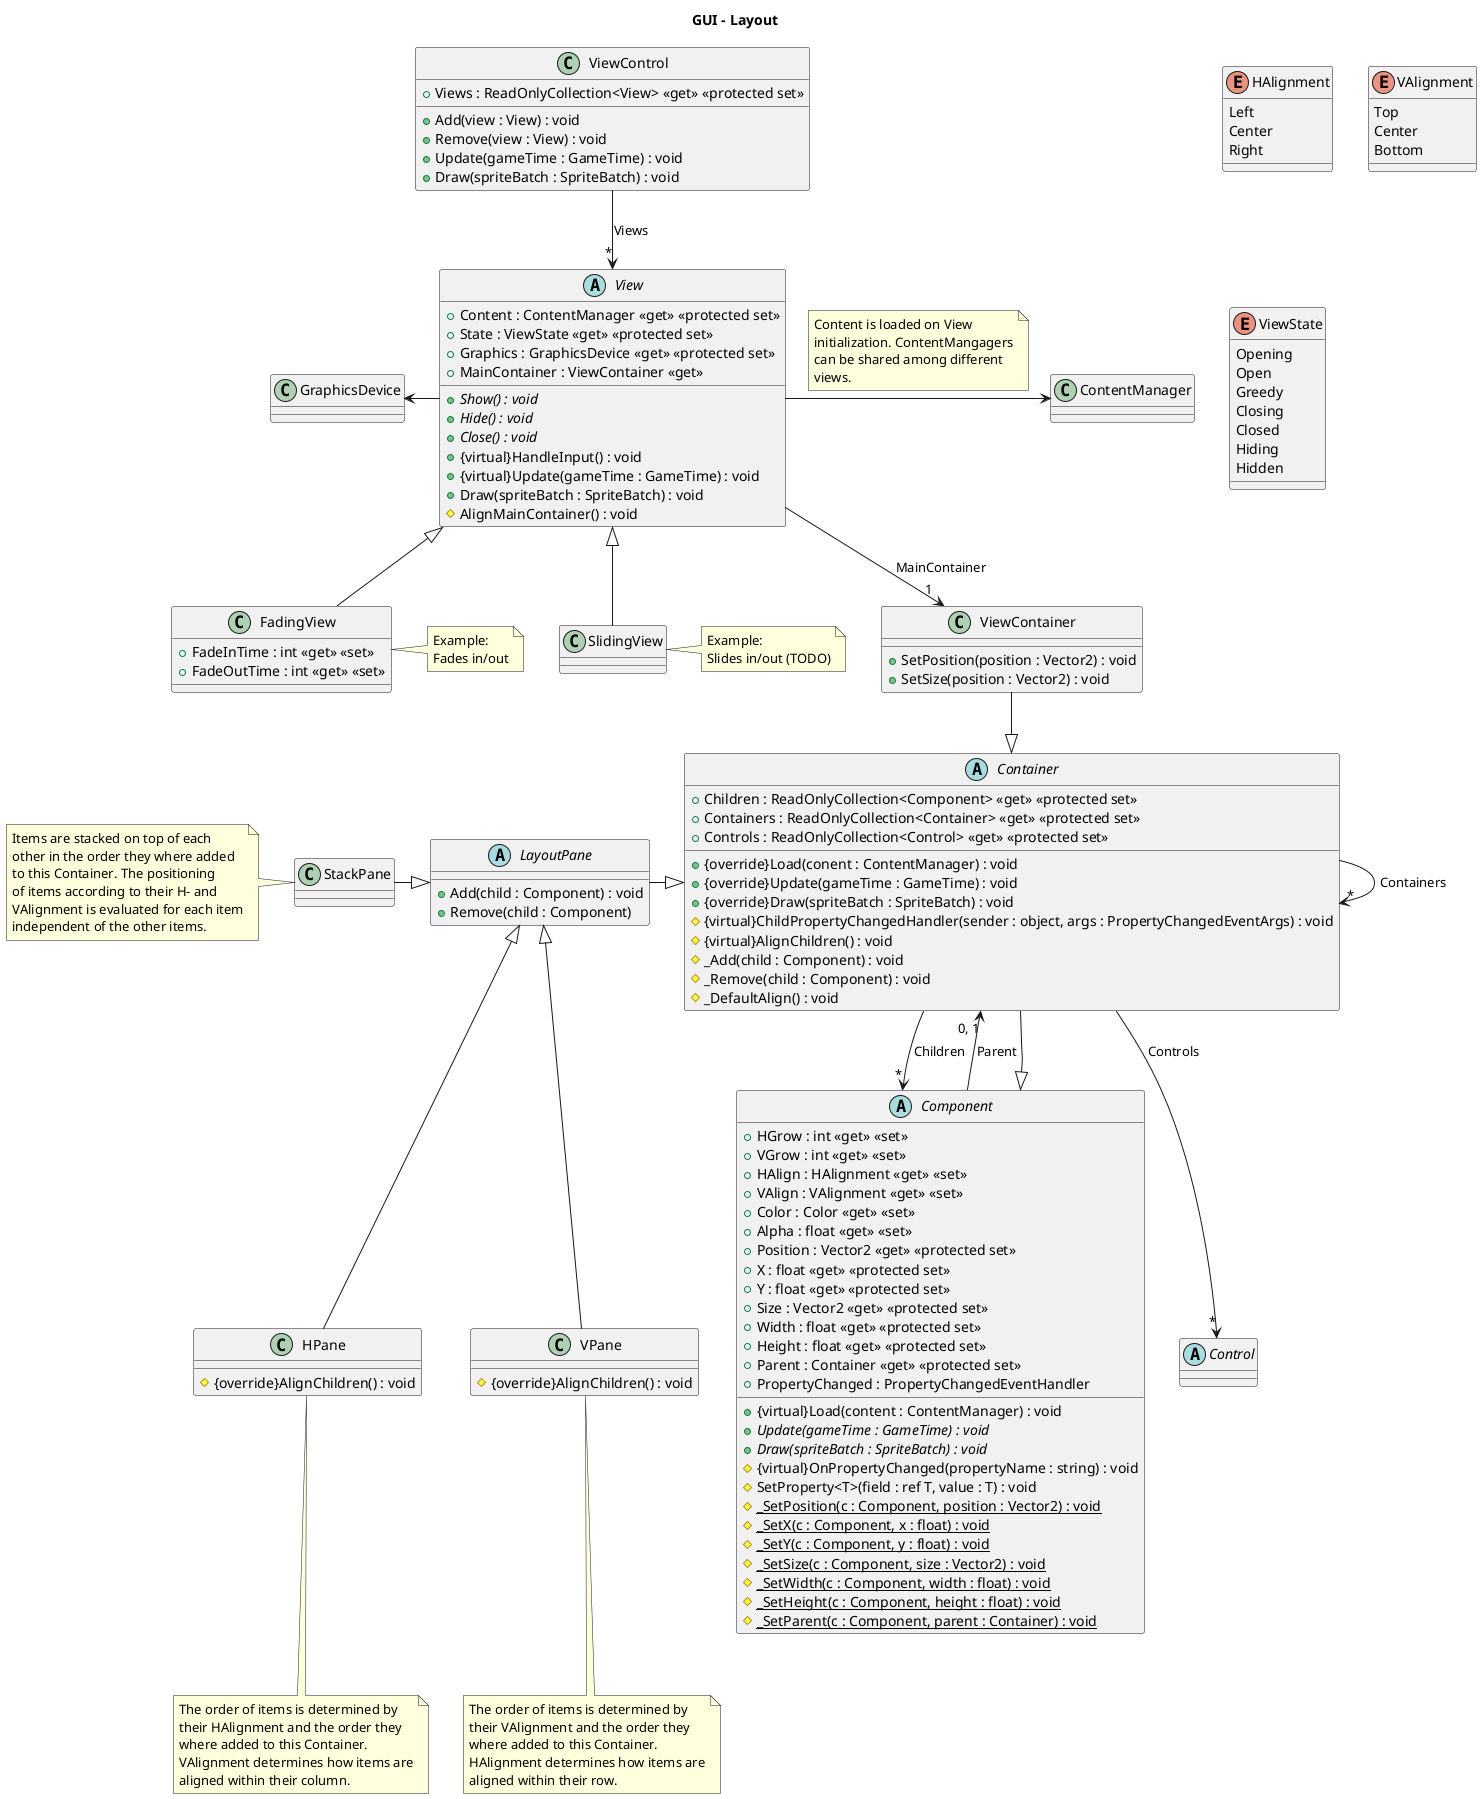 @startuml LayoutPanes
''''''''''
' Page 1 '
''''''''''
title GUI - Layout

enum HAlignment {
    Left
    Center
    Right
}

enum VAlignment {
    Top
    Center
    Bottom
}

enum ViewState {
    Opening
    Open
    Greedy
    Closing
    Closed
    Hiding
    Hidden
}

abstract class View {
    + Content : ContentManager <<get>> <<protected set>>
    + State : ViewState <<get>> <<protected set>>
    + Graphics : GraphicsDevice <<get>> <<protected set>>
    + MainContainer : ViewContainer <<get>>
    + {abstract}Show() : void
    + {abstract}Hide() : void
    + {abstract}Close() : void
    + {virtual}HandleInput() : void
    + {virtual}Update(gameTime : GameTime) : void
    + Draw(spriteBatch : SpriteBatch) : void
    # AlignMainContainer() : void
}

View -left-> GraphicsDevice
View -right-> ContentManager
note top on link
Content is loaded on View
initialization. ContentMangagers
can be shared among different
views.
end note

class FadingView {
    + FadeInTime : int <<get>> <<set>>
    + FadeOutTime : int <<get>> <<set>>    
}

note right: Example:\nFades in/out
FadingView -up-|> View

class SlidingView
note right: Example:\nSlides in/out (TODO)
SlidingView -up-|> View

class ViewControl {
    + Views : ReadOnlyCollection<View> <<get>> <<protected set>>
    + Add(view : View) : void
    + Remove(view : View) : void
    + Update(gameTime : GameTime) : void
    + Draw(spriteBatch : SpriteBatch) : void
}

ViewControl --> "*" View : Views

abstract class Component {
    + HGrow : int <<get>> <<set>>
    + VGrow : int <<get>> <<set>>
    + HAlign : HAlignment <<get>> <<set>>
    + VAlign : VAlignment <<get>> <<set>>
    + Color : Color <<get>> <<set>>
    + Alpha : float <<get>> <<set>>
    + Position : Vector2 <<get>> <<protected set>>
    + X : float <<get>> <<protected set>>
    + Y : float <<get>> <<protected set>>
    + Size : Vector2 <<get>> <<protected set>>
    + Width : float <<get>> <<protected set>>
    + Height : float <<get>> <<protected set>>
    + Parent : Container <<get>> <<protected set>>
    + PropertyChanged : PropertyChangedEventHandler
    + {virtual}Load(content : ContentManager) : void
    + {abstract}Update(gameTime : GameTime) : void
    + {abstract}Draw(spriteBatch : SpriteBatch) : void
    # {virtual}OnPropertyChanged(propertyName : string) : void
    # SetProperty<T>(field : ref T, value : T) : void
    # {static}_SetPosition(c : Component, position : Vector2) : void
    # {static}_SetX(c : Component, x : float) : void
    # {static}_SetY(c : Component, y : float) : void
    # {static}_SetSize(c : Component, size : Vector2) : void
    # {static}_SetWidth(c : Component, width : float) : void
    # {static}_SetHeight(c : Component, height : float) : void
    # {static}_SetParent(c : Component, parent : Container) : void
}

Component --> "0, 1" Container : Parent

abstract class Container {
    + Children : ReadOnlyCollection<Component> <<get>> <<protected set>>
    + Containers : ReadOnlyCollection<Container> <<get>> <<protected set>>
    + Controls : ReadOnlyCollection<Control> <<get>> <<protected set>>
    + {override}Load(conent : ContentManager) : void
    + {override}Update(gameTime : GameTime) : void
    + {override}Draw(spriteBatch : SpriteBatch) : void
    # {virtual}ChildPropertyChangedHandler(sender : object, args : PropertyChangedEventArgs) : void
    # {virtual}AlignChildren() : void
    # _Add(child : Component) : void
    # _Remove(child : Component) : void
    # _DefaultAlign() : void
}

class ViewContainer {
    + SetPosition(position : Vector2) : void
    + SetSize(position : Vector2) : void
}

ViewContainer --|> Container
View --> "1" ViewContainer : MainContainer

abstract class Control
Container -up-|> Component
Container --> "*" Component : Children
Container --> "*" Container : Containers
Container --> "*" Control : Controls

abstract class LayoutPane {
    + Add(child : Component) : void
    + Remove(child : Component)
}

LayoutPane -right-|> Container

class HPane {
    # {override}AlignChildren() : void
}

note bottom
The order of items is determined by
their HAlignment and the order they
where added to this Container.
VAlignment determines how items are
aligned within their column.
end note

class VPane {
    # {override}AlignChildren() : void
}

note bottom
The order of items is determined by
their VAlignment and the order they
where added to this Container.
HAlignment determines how items are
aligned within their row.
end note

class StackPane
note left
Items are stacked on top of each
other in the order they where added
to this Container. The positioning
of items according to their H- and
VAlignment is evaluated for each item
independent of the other items.
end note

HPane -up-|> LayoutPane
VPane -up-|> LayoutPane
StackPane -|> LayoutPane


''''''''''
' Page 2 '
''''''''''
newpage
title GUI - Controls

enum Orientation {
    Horizontal
    RHorizontal
    Vertical
    RVertical
}

class TextItem {
    + Font : SpriteFont <<get>> <<set>>
    + Text : string <<get>> <<set>>
    + {override} Update(gameTime : GameTime) : void
    + {override} Draw(spriteBatch : SpriteBatch) : void
}

class ImageItem {
    + Image : Texture2D <<get>> <<protected set>>
    + {override} Update(gameTime : GameTime) : void
    + {override} Draw(spriteBatch : SpriteBatch) : void
}

abstract class Component
TextItem -up-|> Component
ImageItem -up-|> Component

abstract class Control {
    + IsFocused : bool <<get>> <<protected set>>
    + IsDisabled : bool <<get>> <<protected set>>
    + Action : EventHandler
    + Enabled : EventHandler
    + Disabled : EventHandler
    + FocusGain : EventHandler
    + FocusLoss : EventHandler
    + KeyPressed : KeyEventHandler
    + KeyReleased : KeyEventHandler
    + {virtual} HandleInput() : void
    # {virtual} HandleMouse() : void
    # {virtula} HandleKeyboard() : void
    # {virtual} HandleGamepad() : void
    # {virtual} HandleTouch() : void
    # {virtual} OnAction() : void
    # {virtual} OnEnabled() : void
    # {virtual} OnDisabled() : void
    # {virtual} OnFocusGain() : void
    # {virtual} OnFocusLoss() : void
    # {virtual} OnKeyPressed() : void
    # {virtual} OnKeyReleased() : void
}

abstract class Container
Control -up-|>Container

class MenuItem {
    + Orientation : Orientation <<get>> <<protected set>>
    + Text : TextItem <<get>> <<protected set>>
    + Image : ImageItem <<get>> <<protected set>>
}

MenuItem -up-|> Control
MenuItem -up-> "0, 1" TextItem : Text
MenuItem -up-> "0, 1" ImageItem : Image

abstract class Menu {
    + Items : ReadOnlyCollection<MenuItem> <<get>> <<protected set>>
    + AddItem(item : MenuItem) : void
    + RemoveItem(item : MenuItem) : void
    # {abstract} AlignItems() : void
}

Menu -up-|> MenuItem
Menu --> "*" MenuItem

class ListMenu {
    + {unused} SelectedIndex : int <<get>> <<protected set>>
    + ItemsOrientation : Orientation <<get>> <<set>>
    # {override} AlignItems() : void
    # {override} OnPropertyChanged(propertyName : string) : void
}

class RingMenu {

}
note bottom: TODO

ListMenu -up-|> Menu
RingMenu -up-|> Menu

class TextBox {
    + Text : string <<get>> <<protected set>>
    + IsFocused : bool <<get>> <<protected set>>
    + TextBoxTexture : Texture2D <<get>> <<protected set>>
    + TextBoxColor : Color <<get>> <<set>>
}

TextBox -left-|> Control

class ScrollBar {
    + ScrollBarPosition : float <<get>> <<protected set>>
    + ScrollBarTexture : Texture2D <<get>> <<protected set>>
    + ScrollTexture : Texture2D <<get>> <<protected set>>
    + ScrollColor : Color <<get>> <<set>>
}

ScrollBar -up-|> Control

class ProgressBar {
    + Progress : float <<get>> <<set>>
    + ProgressBarTexture : Texture2D <<get>> <<protected set>>
    + BackgroundTexture : Texture2D <<get>> <<protected set>>
    + BackgroundColor : Color <<get>> <<set>>
}

ProgressBar -up-|> Control

class CheckBox
class RadioBox
class RadioGroup

CheckBox -left-|> Control
RadioBox -left-|> Control
RadioGroup --> "*" RadioBox : Radios

@enduml